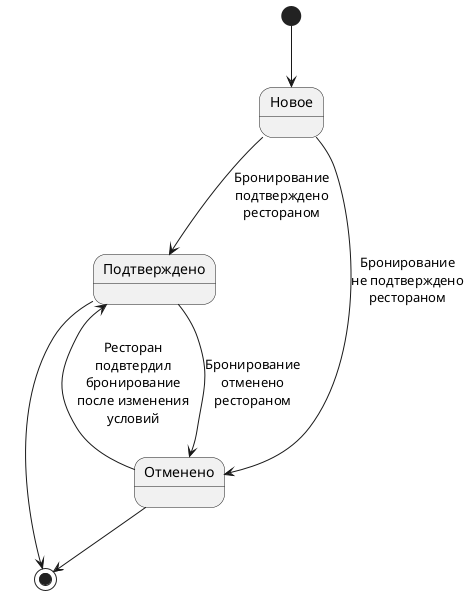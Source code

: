 @startuml

[*] --> Новое
Новое --> Подтверждено : Бронирование\nподтверждено\nрестораном
Новое --> Отменено : Бронирование\nне подтверждено\nрестораном
Подтверждено --> Отменено : Бронирование\nотменено\nрестораном
Отменено --> Подтверждено : Ресторан\nподвтердил\nбронирование\nпосле изменения\nусловий
Отменено --> [*]
Подтверждено --> [*]

@enduml